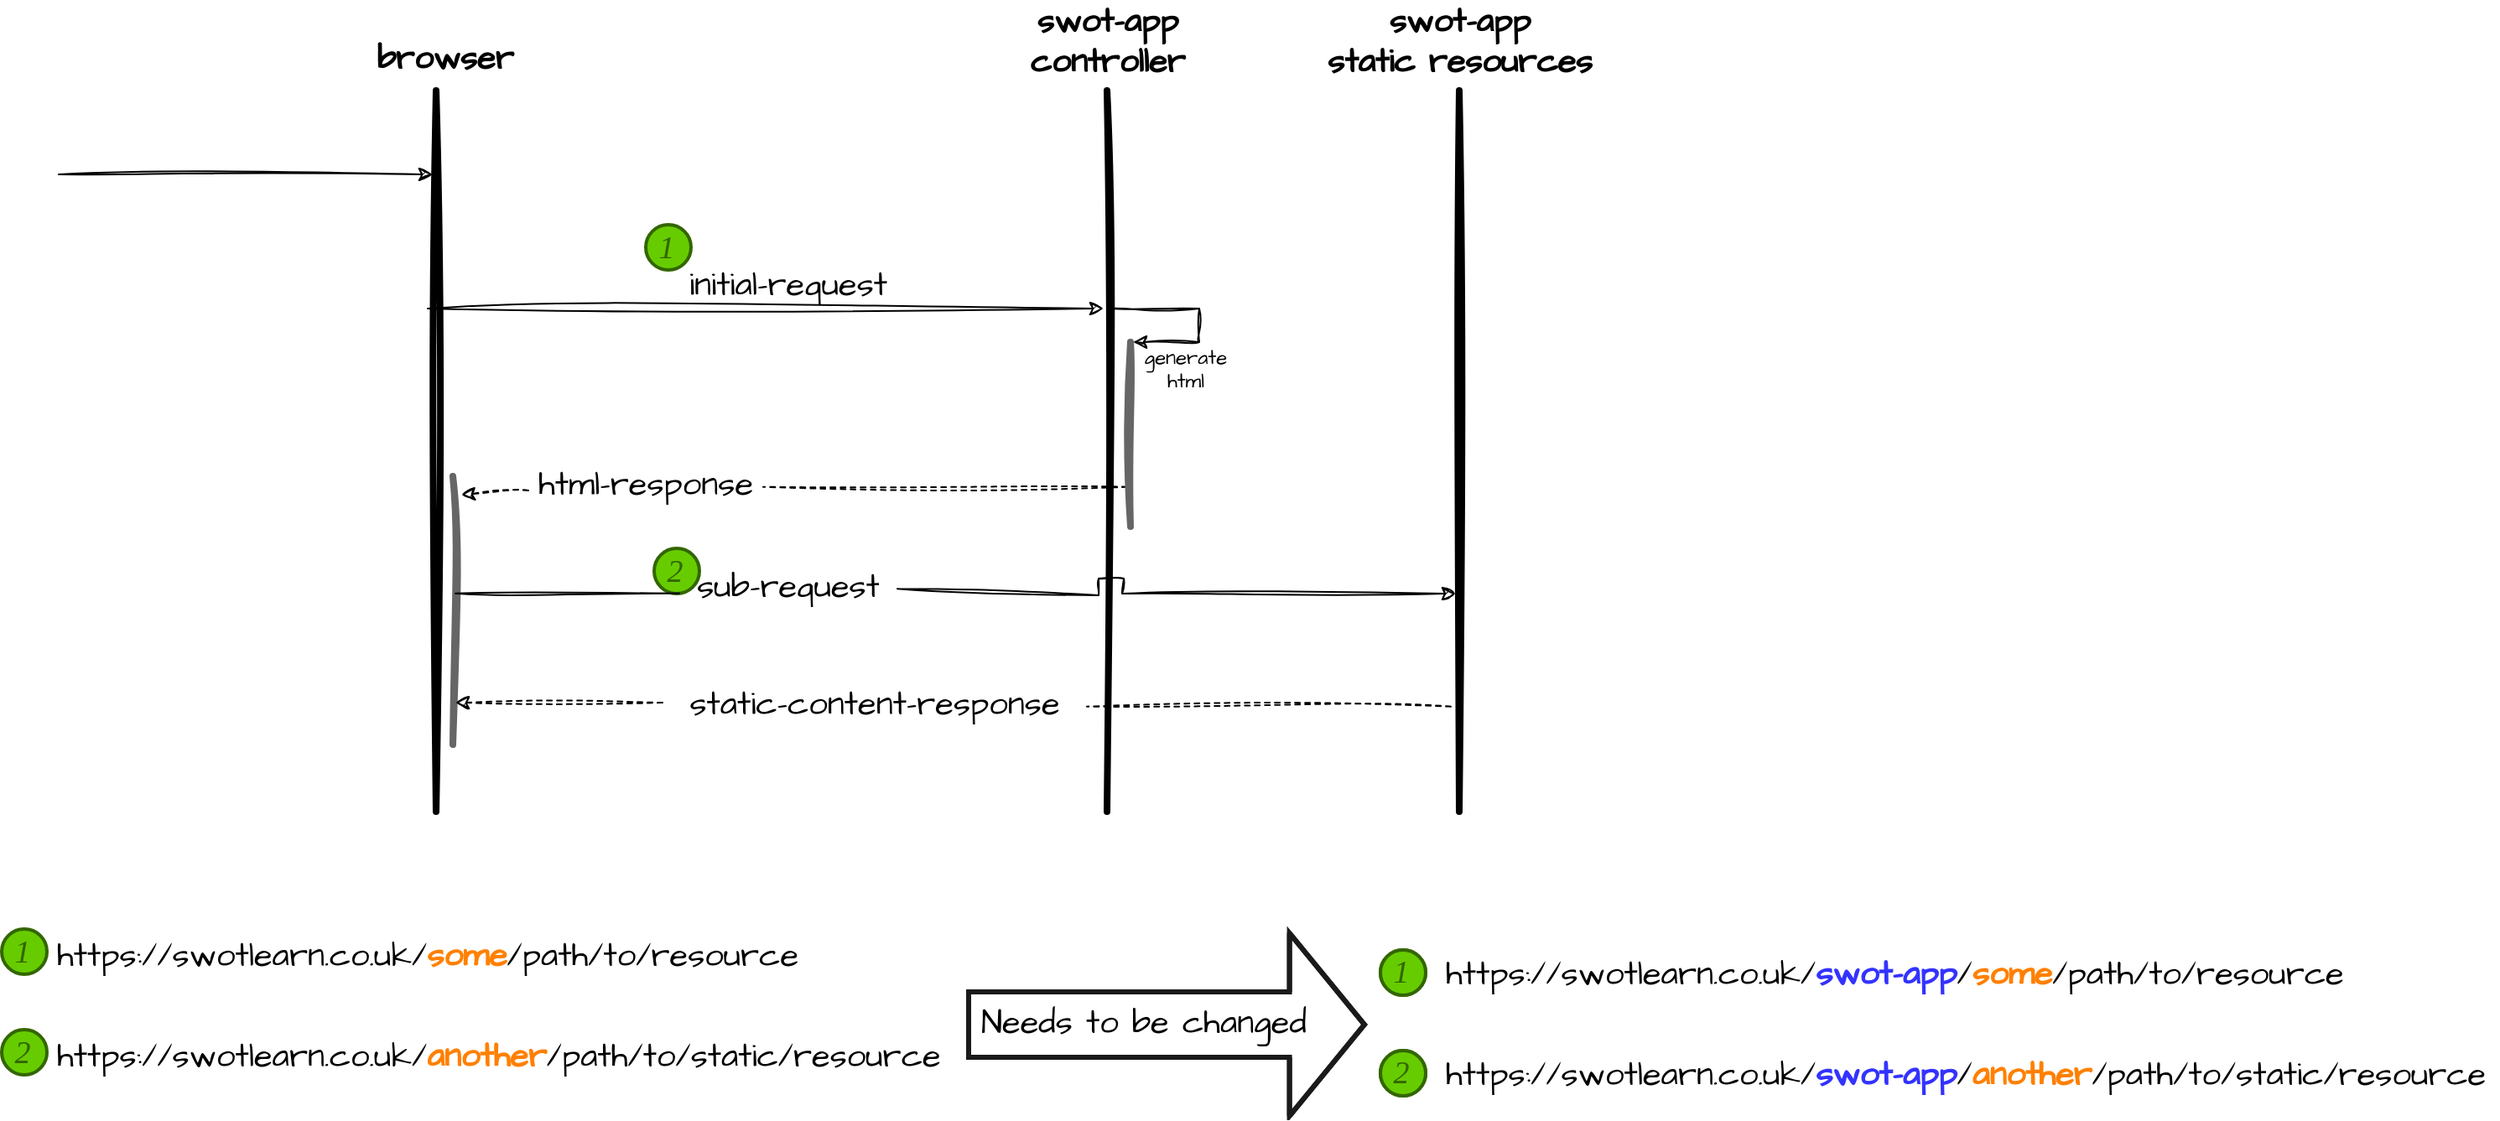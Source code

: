 <mxfile version="20.8.16" type="device" pages="3"><diagram name="current flow" id="J3_vlkUKQ8AG4T12OXmA"><mxGraphModel dx="1420" dy="830" grid="1" gridSize="10" guides="1" tooltips="1" connect="1" arrows="1" fold="1" page="1" pageScale="1" pageWidth="1169" pageHeight="827" math="0" shadow="0"><root><mxCell id="0"/><mxCell id="1" parent="0"/><mxCell id="r7h0j9NwJ6s_S5BBq3Us-8" value="" style="ellipse;whiteSpace=wrap;html=1;aspect=fixed;hachureGap=4;strokeColor=#336600;fontFamily=Comic Sans MS;fontSize=19;fontColor=#336600;strokeWidth=2;fillColor=#66CC00;" parent="1" vertex="1"><mxGeometry x="415" y="413" width="27" height="27" as="geometry"/></mxCell><mxCell id="lWXTiFU0d2QeCuDZs1Ic-1" value="" style="line;strokeWidth=4;direction=south;html=1;perimeter=backbonePerimeter;points=[];outlineConnect=0;sketch=1;hachureGap=4;jiggle=2;curveFitting=1;fontFamily=Architects Daughter;fontSource=https%3A%2F%2Ffonts.googleapis.com%2Fcss%3Ffamily%3DArchitects%2BDaughter;fontSize=20;" parent="1" vertex="1"><mxGeometry x="280" y="140" width="10" height="430" as="geometry"/></mxCell><mxCell id="lWXTiFU0d2QeCuDZs1Ic-3" value="browser" style="text;strokeColor=none;fillColor=none;html=1;fontSize=20;fontStyle=1;verticalAlign=middle;align=center;fontFamily=Architects Daughter;" parent="1" vertex="1"><mxGeometry x="240" y="100" width="100" height="40" as="geometry"/></mxCell><mxCell id="lWXTiFU0d2QeCuDZs1Ic-4" value="" style="line;strokeWidth=4;direction=south;html=1;perimeter=backbonePerimeter;points=[];outlineConnect=0;sketch=1;hachureGap=4;jiggle=2;curveFitting=1;fontFamily=Architects Daughter;fontSource=https%3A%2F%2Ffonts.googleapis.com%2Fcss%3Ffamily%3DArchitects%2BDaughter;fontSize=20;" parent="1" vertex="1"><mxGeometry x="680" y="140" width="10" height="430" as="geometry"/></mxCell><mxCell id="lWXTiFU0d2QeCuDZs1Ic-5" value="swot-app&lt;br&gt;controller" style="text;strokeColor=none;fillColor=none;html=1;fontSize=20;fontStyle=1;verticalAlign=middle;align=center;fontFamily=Architects Daughter;" parent="1" vertex="1"><mxGeometry x="635" y="90" width="100" height="40" as="geometry"/></mxCell><mxCell id="lWXTiFU0d2QeCuDZs1Ic-8" value="" style="endArrow=classic;html=1;rounded=0;sketch=1;hachureGap=4;jiggle=2;curveFitting=1;fontFamily=Architects Daughter;fontSource=https%3A%2F%2Ffonts.googleapis.com%2Fcss%3Ffamily%3DArchitects%2BDaughter;fontSize=16;" parent="1" target="lWXTiFU0d2QeCuDZs1Ic-1" edge="1"><mxGeometry width="50" height="50" relative="1" as="geometry"><mxPoint x="60" y="190" as="sourcePoint"/><mxPoint x="610" y="290" as="targetPoint"/></mxGeometry></mxCell><mxCell id="lWXTiFU0d2QeCuDZs1Ic-9" value="" style="endArrow=classic;html=1;rounded=0;sketch=1;hachureGap=4;jiggle=2;curveFitting=1;fontFamily=Architects Daughter;fontSource=https%3A%2F%2Ffonts.googleapis.com%2Fcss%3Ffamily%3DArchitects%2BDaughter;fontSize=16;" parent="1" target="lWXTiFU0d2QeCuDZs1Ic-4" edge="1"><mxGeometry width="50" height="50" relative="1" as="geometry"><mxPoint x="280" y="270" as="sourcePoint"/><mxPoint x="563" y="270" as="targetPoint"/></mxGeometry></mxCell><mxCell id="lWXTiFU0d2QeCuDZs1Ic-10" value="" style="line;strokeWidth=4;direction=south;html=1;perimeter=backbonePerimeter;points=[];outlineConnect=0;sketch=1;hachureGap=4;jiggle=2;curveFitting=1;fontFamily=Architects Daughter;fontSource=https%3A%2F%2Ffonts.googleapis.com%2Fcss%3Ffamily%3DArchitects%2BDaughter;fontSize=20;" parent="1" vertex="1"><mxGeometry x="890" y="140" width="10" height="430" as="geometry"/></mxCell><mxCell id="lWXTiFU0d2QeCuDZs1Ic-11" value="swot-app&lt;br&gt;static resources" style="text;strokeColor=none;fillColor=none;html=1;fontSize=20;fontStyle=1;verticalAlign=middle;align=center;fontFamily=Architects Daughter;" parent="1" vertex="1"><mxGeometry x="845" y="90" width="100" height="40" as="geometry"/></mxCell><mxCell id="lWXTiFU0d2QeCuDZs1Ic-12" value="" style="endArrow=classic;html=1;sketch=1;hachureGap=4;jiggle=2;curveFitting=1;fontFamily=Architects Daughter;fontSource=https%3A%2F%2Ffonts.googleapis.com%2Fcss%3Ffamily%3DArchitects%2BDaughter;fontSize=16;jumpStyle=arc;rounded=0;startArrow=none;" parent="1" source="lWXTiFU0d2QeCuDZs1Ic-22" edge="1"><mxGeometry width="50" height="50" relative="1" as="geometry"><mxPoint x="280" y="441" as="sourcePoint"/><mxPoint x="893" y="440" as="targetPoint"/><Array as="points"><mxPoint x="680" y="441"/><mxPoint x="680" y="431"/><mxPoint x="695" y="431"/><mxPoint x="694" y="440"/></Array></mxGeometry></mxCell><mxCell id="lWXTiFU0d2QeCuDZs1Ic-14" value="" style="endArrow=classic;html=1;rounded=0;sketch=1;hachureGap=4;jiggle=2;curveFitting=1;fontFamily=Architects Daughter;fontSource=https%3A%2F%2Ffonts.googleapis.com%2Fcss%3Ffamily%3DArchitects%2BDaughter;fontSize=16;dashed=1;startArrow=none;" parent="1" source="lWXTiFU0d2QeCuDZs1Ic-17" edge="1"><mxGeometry width="50" height="50" relative="1" as="geometry"><mxPoint x="689" y="381" as="sourcePoint"/><mxPoint x="300" y="381" as="targetPoint"/></mxGeometry></mxCell><mxCell id="lWXTiFU0d2QeCuDZs1Ic-15" value="" style="line;strokeWidth=4;direction=south;html=1;perimeter=backbonePerimeter;points=[];outlineConnect=0;sketch=1;hachureGap=4;jiggle=2;curveFitting=1;fontFamily=Architects Daughter;fontSource=https%3A%2F%2Ffonts.googleapis.com%2Fcss%3Ffamily%3DArchitects%2BDaughter;fontSize=20;strokeColor=#666666;" parent="1" vertex="1"><mxGeometry x="290" y="370" width="10" height="160" as="geometry"/></mxCell><mxCell id="lWXTiFU0d2QeCuDZs1Ic-16" value="initial-request" style="text;strokeColor=none;fillColor=none;html=1;whiteSpace=wrap;verticalAlign=middle;overflow=hidden;fontSize=20;fontFamily=Architects Daughter;align=center;" parent="1" vertex="1"><mxGeometry x="430" y="240" width="130" height="30" as="geometry"/></mxCell><mxCell id="lWXTiFU0d2QeCuDZs1Ic-18" value="" style="endArrow=none;html=1;rounded=0;sketch=1;hachureGap=4;jiggle=2;curveFitting=1;fontFamily=Architects Daughter;fontSource=https%3A%2F%2Ffonts.googleapis.com%2Fcss%3Ffamily%3DArchitects%2BDaughter;fontSize=16;dashed=1;" parent="1" source="lWXTiFU0d2QeCuDZs1Ic-19" edge="1"><mxGeometry width="50" height="50" relative="1" as="geometry"><mxPoint x="689" y="382" as="sourcePoint"/><mxPoint x="480" y="376.351" as="targetPoint"/></mxGeometry></mxCell><mxCell id="lWXTiFU0d2QeCuDZs1Ic-17" value="html-response" style="text;strokeColor=none;fillColor=none;html=1;whiteSpace=wrap;verticalAlign=middle;overflow=hidden;fontSize=20;fontFamily=Architects Daughter;align=center;" parent="1" vertex="1"><mxGeometry x="340" y="359" width="140" height="30" as="geometry"/></mxCell><mxCell id="lWXTiFU0d2QeCuDZs1Ic-19" value="" style="line;strokeWidth=4;direction=south;html=1;perimeter=backbonePerimeter;points=[];outlineConnect=0;sketch=1;hachureGap=4;jiggle=2;curveFitting=1;fontFamily=Architects Daughter;fontSource=https%3A%2F%2Ffonts.googleapis.com%2Fcss%3Ffamily%3DArchitects%2BDaughter;fontSize=20;strokeColor=#666666;" parent="1" vertex="1"><mxGeometry x="694" y="290" width="10" height="110" as="geometry"/></mxCell><mxCell id="lWXTiFU0d2QeCuDZs1Ic-20" value="" style="endArrow=classic;html=1;rounded=0;sketch=1;hachureGap=4;jiggle=2;curveFitting=1;fontFamily=Architects Daughter;fontSource=https%3A%2F%2Ffonts.googleapis.com%2Fcss%3Ffamily%3DArchitects%2BDaughter;fontSize=16;" parent="1" source="lWXTiFU0d2QeCuDZs1Ic-4" target="lWXTiFU0d2QeCuDZs1Ic-19" edge="1"><mxGeometry width="50" height="50" relative="1" as="geometry"><mxPoint x="700" y="250" as="sourcePoint"/><mxPoint x="693" y="280" as="targetPoint"/><Array as="points"><mxPoint x="740" y="270"/><mxPoint x="740" y="290"/></Array></mxGeometry></mxCell><mxCell id="lWXTiFU0d2QeCuDZs1Ic-21" value="generate html" style="text;strokeColor=none;fillColor=none;html=1;whiteSpace=wrap;verticalAlign=middle;overflow=hidden;fontSize=12;fontFamily=Architects Daughter;align=center;" parent="1" vertex="1"><mxGeometry x="704" y="290" width="56" height="30" as="geometry"/></mxCell><mxCell id="lWXTiFU0d2QeCuDZs1Ic-23" value="" style="endArrow=none;html=1;sketch=1;hachureGap=4;jiggle=2;curveFitting=1;fontFamily=Architects Daughter;fontSource=https%3A%2F%2Ffonts.googleapis.com%2Fcss%3Ffamily%3DArchitects%2BDaughter;fontSize=16;jumpStyle=arc;rounded=0;" parent="1" source="lWXTiFU0d2QeCuDZs1Ic-15" target="lWXTiFU0d2QeCuDZs1Ic-22" edge="1"><mxGeometry width="50" height="50" relative="1" as="geometry"><mxPoint x="296.31" y="441.0" as="sourcePoint"/><mxPoint x="893" y="440.0" as="targetPoint"/><Array as="points"/></mxGeometry></mxCell><mxCell id="lWXTiFU0d2QeCuDZs1Ic-22" value="sub-request" style="text;strokeColor=none;fillColor=none;html=1;whiteSpace=wrap;verticalAlign=middle;overflow=hidden;fontSize=20;fontFamily=Architects Daughter;align=center;" parent="1" vertex="1"><mxGeometry x="430" y="420" width="130" height="30" as="geometry"/></mxCell><mxCell id="lWXTiFU0d2QeCuDZs1Ic-24" value="" style="endArrow=classic;html=1;rounded=0;sketch=1;hachureGap=4;jiggle=2;curveFitting=1;fontFamily=Architects Daughter;fontSource=https%3A%2F%2Ffonts.googleapis.com%2Fcss%3Ffamily%3DArchitects%2BDaughter;fontSize=16;dashed=1;startArrow=none;" parent="1" source="lWXTiFU0d2QeCuDZs1Ic-26" target="lWXTiFU0d2QeCuDZs1Ic-15" edge="1"><mxGeometry width="50" height="50" relative="1" as="geometry"><mxPoint x="882" y="512" as="sourcePoint"/><mxPoint x="493" y="512.0" as="targetPoint"/></mxGeometry></mxCell><mxCell id="lWXTiFU0d2QeCuDZs1Ic-25" value="" style="endArrow=none;html=1;rounded=0;sketch=1;hachureGap=4;jiggle=2;curveFitting=1;fontFamily=Architects Daughter;fontSource=https%3A%2F%2Ffonts.googleapis.com%2Fcss%3Ffamily%3DArchitects%2BDaughter;fontSize=16;dashed=1;" parent="1" edge="1"><mxGeometry width="50" height="50" relative="1" as="geometry"><mxPoint x="890" y="507.351" as="sourcePoint"/><mxPoint x="673" y="507.351" as="targetPoint"/></mxGeometry></mxCell><mxCell id="lWXTiFU0d2QeCuDZs1Ic-26" value="static-content-response" style="text;strokeColor=none;fillColor=none;html=1;whiteSpace=wrap;verticalAlign=middle;overflow=hidden;fontSize=20;fontFamily=Architects Daughter;align=center;" parent="1" vertex="1"><mxGeometry x="420" y="490" width="253" height="30" as="geometry"/></mxCell><mxCell id="r7h0j9NwJ6s_S5BBq3Us-2" value="" style="group" parent="1" vertex="1" connectable="0"><mxGeometry x="26" y="640" width="27" height="27" as="geometry"/></mxCell><mxCell id="r7h0j9NwJ6s_S5BBq3Us-3" value="" style="ellipse;whiteSpace=wrap;html=1;aspect=fixed;hachureGap=4;strokeColor=#336600;fontFamily=Comic Sans MS;fontSize=19;fontColor=#336600;strokeWidth=2;fillColor=#66CC00;" parent="r7h0j9NwJ6s_S5BBq3Us-2" vertex="1"><mxGeometry width="27" height="27" as="geometry"/></mxCell><mxCell id="r7h0j9NwJ6s_S5BBq3Us-4" value="1" style="text;strokeColor=none;fillColor=none;html=1;fontSize=19;fontStyle=2;verticalAlign=middle;align=center;fontFamily=Comic Sans MS;fontColor=#336600;" parent="r7h0j9NwJ6s_S5BBq3Us-2" vertex="1"><mxGeometry x="5" y="6.25" width="13" height="14.5" as="geometry"/></mxCell><mxCell id="r7h0j9NwJ6s_S5BBq3Us-5" value="https://swotlearn.co.uk/&lt;b&gt;&lt;font color=&quot;#ff8000&quot;&gt;some&lt;/font&gt;&lt;/b&gt;/path/to/resource" style="text;strokeColor=none;fillColor=none;html=1;whiteSpace=wrap;verticalAlign=middle;overflow=hidden;fontSize=20;fontFamily=Architects Daughter;align=left;" parent="1" vertex="1"><mxGeometry x="57" y="640" width="533" height="30" as="geometry"/></mxCell><mxCell id="r7h0j9NwJ6s_S5BBq3Us-9" value="2" style="text;strokeColor=none;fillColor=none;html=1;fontSize=19;fontStyle=2;verticalAlign=middle;align=center;fontFamily=Comic Sans MS;fontColor=#336600;" parent="1" vertex="1"><mxGeometry x="420" y="419.25" width="13" height="14.5" as="geometry"/></mxCell><mxCell id="jSoPgOTxADrEcKn8sIhm-5" value="" style="ellipse;whiteSpace=wrap;html=1;aspect=fixed;hachureGap=4;strokeColor=#336600;fontFamily=Comic Sans MS;fontSize=19;fontColor=#336600;strokeWidth=2;fillColor=#66CC00;container=0;" parent="1" vertex="1"><mxGeometry x="410" y="220" width="27" height="27" as="geometry"/></mxCell><mxCell id="jSoPgOTxADrEcKn8sIhm-2" value="1" style="text;strokeColor=none;fillColor=none;html=1;fontSize=19;fontStyle=2;verticalAlign=middle;align=center;fontFamily=Comic Sans MS;fontColor=#336600;container=0;" parent="1" vertex="1"><mxGeometry x="415" y="226.25" width="13" height="14.5" as="geometry"/></mxCell><mxCell id="r7h0j9NwJ6s_S5BBq3Us-13" value="" style="group" parent="1" vertex="1" connectable="0"><mxGeometry x="26" y="700" width="27" height="27" as="geometry"/></mxCell><mxCell id="r7h0j9NwJ6s_S5BBq3Us-14" value="" style="ellipse;whiteSpace=wrap;html=1;aspect=fixed;hachureGap=4;strokeColor=#336600;fontFamily=Comic Sans MS;fontSize=19;fontColor=#336600;strokeWidth=2;fillColor=#66CC00;" parent="r7h0j9NwJ6s_S5BBq3Us-13" vertex="1"><mxGeometry width="27" height="27" as="geometry"/></mxCell><mxCell id="r7h0j9NwJ6s_S5BBq3Us-15" value="2" style="text;strokeColor=none;fillColor=none;html=1;fontSize=19;fontStyle=2;verticalAlign=middle;align=center;fontFamily=Comic Sans MS;fontColor=#336600;" parent="r7h0j9NwJ6s_S5BBq3Us-13" vertex="1"><mxGeometry x="5" y="6.25" width="13" height="14.5" as="geometry"/></mxCell><mxCell id="r7h0j9NwJ6s_S5BBq3Us-16" value="https://swotlearn.co.uk/&lt;font color=&quot;#ff8000&quot;&gt;&lt;b&gt;another&lt;/b&gt;&lt;/font&gt;/path/to/static/resource" style="text;strokeColor=none;fillColor=none;html=1;whiteSpace=wrap;verticalAlign=middle;overflow=hidden;fontSize=20;fontFamily=Architects Daughter;align=left;" parent="1" vertex="1"><mxGeometry x="57" y="700" width="533" height="30" as="geometry"/></mxCell><mxCell id="TmwkbHt8Ihwf3mVdt1PS-1" value="" style="group" parent="1" vertex="1" connectable="0"><mxGeometry x="848" y="652.5" width="27" height="27" as="geometry"/></mxCell><mxCell id="TmwkbHt8Ihwf3mVdt1PS-2" value="" style="ellipse;whiteSpace=wrap;html=1;aspect=fixed;hachureGap=4;strokeColor=#336600;fontFamily=Comic Sans MS;fontSize=19;fontColor=#336600;strokeWidth=2;fillColor=#66CC00;" parent="TmwkbHt8Ihwf3mVdt1PS-1" vertex="1"><mxGeometry width="27" height="27" as="geometry"/></mxCell><mxCell id="TmwkbHt8Ihwf3mVdt1PS-3" value="1" style="text;strokeColor=none;fillColor=none;html=1;fontSize=19;fontStyle=2;verticalAlign=middle;align=center;fontFamily=Comic Sans MS;fontColor=#336600;" parent="TmwkbHt8Ihwf3mVdt1PS-1" vertex="1"><mxGeometry x="5" y="6.25" width="13" height="14.5" as="geometry"/></mxCell><mxCell id="TmwkbHt8Ihwf3mVdt1PS-4" value="" style="group" parent="1" vertex="1" connectable="0"><mxGeometry x="848" y="712.5" width="27" height="27" as="geometry"/></mxCell><mxCell id="TmwkbHt8Ihwf3mVdt1PS-5" value="" style="ellipse;whiteSpace=wrap;html=1;aspect=fixed;hachureGap=4;strokeColor=#336600;fontFamily=Comic Sans MS;fontSize=19;fontColor=#336600;strokeWidth=2;fillColor=#66CC00;" parent="TmwkbHt8Ihwf3mVdt1PS-4" vertex="1"><mxGeometry width="27" height="27" as="geometry"/></mxCell><mxCell id="TmwkbHt8Ihwf3mVdt1PS-6" value="2" style="text;strokeColor=none;fillColor=none;html=1;fontSize=19;fontStyle=2;verticalAlign=middle;align=center;fontFamily=Comic Sans MS;fontColor=#336600;" parent="TmwkbHt8Ihwf3mVdt1PS-4" vertex="1"><mxGeometry x="5" y="6.25" width="13" height="14.5" as="geometry"/></mxCell><mxCell id="TmwkbHt8Ihwf3mVdt1PS-7" value="" style="group" parent="1" vertex="1" connectable="0"><mxGeometry x="848" y="652.5" width="27" height="27" as="geometry"/></mxCell><mxCell id="TmwkbHt8Ihwf3mVdt1PS-8" value="" style="ellipse;whiteSpace=wrap;html=1;aspect=fixed;hachureGap=4;strokeColor=#336600;fontFamily=Comic Sans MS;fontSize=19;fontColor=#336600;strokeWidth=2;fillColor=#66CC00;" parent="TmwkbHt8Ihwf3mVdt1PS-7" vertex="1"><mxGeometry width="27" height="27" as="geometry"/></mxCell><mxCell id="TmwkbHt8Ihwf3mVdt1PS-9" value="1" style="text;strokeColor=none;fillColor=none;html=1;fontSize=19;fontStyle=2;verticalAlign=middle;align=center;fontFamily=Comic Sans MS;fontColor=#336600;" parent="TmwkbHt8Ihwf3mVdt1PS-7" vertex="1"><mxGeometry x="5" y="6.25" width="13" height="14.5" as="geometry"/></mxCell><mxCell id="TmwkbHt8Ihwf3mVdt1PS-10" value="https://swotlearn.co.uk/&lt;b&gt;&lt;font color=&quot;#3333ff&quot;&gt;swot-app&lt;/font&gt;&lt;/b&gt;/&lt;b&gt;&lt;font color=&quot;#ff8000&quot;&gt;some&lt;/font&gt;&lt;/b&gt;/path/to/resource" style="text;strokeColor=none;fillColor=none;html=1;whiteSpace=wrap;verticalAlign=middle;overflow=hidden;fontSize=20;fontFamily=Architects Daughter;align=left;" parent="1" vertex="1"><mxGeometry x="884.5" y="651" width="549.5" height="30" as="geometry"/></mxCell><mxCell id="TmwkbHt8Ihwf3mVdt1PS-11" value="" style="group" parent="1" vertex="1" connectable="0"><mxGeometry x="848" y="712.5" width="27" height="27" as="geometry"/></mxCell><mxCell id="TmwkbHt8Ihwf3mVdt1PS-12" value="" style="ellipse;whiteSpace=wrap;html=1;aspect=fixed;hachureGap=4;strokeColor=#336600;fontFamily=Comic Sans MS;fontSize=19;fontColor=#336600;strokeWidth=2;fillColor=#66CC00;" parent="TmwkbHt8Ihwf3mVdt1PS-11" vertex="1"><mxGeometry width="27" height="27" as="geometry"/></mxCell><mxCell id="TmwkbHt8Ihwf3mVdt1PS-13" value="2" style="text;strokeColor=none;fillColor=none;html=1;fontSize=19;fontStyle=2;verticalAlign=middle;align=center;fontFamily=Comic Sans MS;fontColor=#336600;" parent="TmwkbHt8Ihwf3mVdt1PS-11" vertex="1"><mxGeometry x="5" y="6.25" width="13" height="14.5" as="geometry"/></mxCell><mxCell id="TmwkbHt8Ihwf3mVdt1PS-14" value="https://swotlearn.co.uk/&lt;b style=&quot;border-color: var(--border-color);&quot;&gt;&lt;font style=&quot;border-color: var(--border-color);&quot; color=&quot;#3333ff&quot;&gt;swot-app&lt;/font&gt;&lt;/b&gt;/&lt;font color=&quot;#ff8000&quot;&gt;&lt;b&gt;another&lt;/b&gt;&lt;/font&gt;/path/to/static/resource" style="text;strokeColor=none;fillColor=none;html=1;whiteSpace=wrap;verticalAlign=middle;overflow=hidden;fontSize=20;fontFamily=Architects Daughter;align=left;" parent="1" vertex="1"><mxGeometry x="884.5" y="711" width="630" height="30" as="geometry"/></mxCell><mxCell id="yH42UU4ssHxZEF6D7cDu-1" value="" style="shape=flexArrow;endArrow=classic;html=1;rounded=0;sketch=0;hachureGap=4;jiggle=2;curveFitting=1;strokeColor=#1A1A1A;fontFamily=Comic Sans MS;fontSize=19;fontColor=#3333FF;jumpStyle=arc;width=37;endSize=13.9;strokeWidth=3;endWidth=67.143;" parent="1" edge="1"><mxGeometry width="50" height="50" relative="1" as="geometry"><mxPoint x="601" y="697" as="sourcePoint"/><mxPoint x="840" y="697" as="targetPoint"/><Array as="points"><mxPoint x="671" y="697"/><mxPoint x="741" y="697"/></Array></mxGeometry></mxCell><mxCell id="o63E_icvpJLt5pOQH0nM-1" value="&lt;span style=&quot;color: rgb(0, 0, 0); font-family: &amp;quot;Architects Daughter&amp;quot;; font-size: 20px; font-style: normal; font-variant-ligatures: normal; font-variant-caps: normal; font-weight: 400; letter-spacing: normal; orphans: 2; text-align: center; text-indent: 0px; text-transform: none; widows: 2; word-spacing: 0px; -webkit-text-stroke-width: 0px; text-decoration-thickness: initial; text-decoration-style: initial; text-decoration-color: initial; float: none; display: inline !important;&quot;&gt;Needs to be changed&lt;/span&gt;" style="text;whiteSpace=wrap;html=1;fontSize=19;fontFamily=Comic Sans MS;fontColor=#3333FF;verticalAlign=middle;fillColor=none;labelBackgroundColor=none;" parent="1" vertex="1"><mxGeometry x="608" y="670" width="210" height="50" as="geometry"/></mxCell></root></mxGraphModel></diagram><diagram id="JJ0vbNURoJRnQfiWJ6uk" name="flow with filter"><mxGraphModel dx="1420" dy="830" grid="1" gridSize="10" guides="1" tooltips="1" connect="1" arrows="1" fold="1" page="1" pageScale="1" pageWidth="1169" pageHeight="827" math="0" shadow="0"><root><mxCell id="0"/><mxCell id="1" parent="0"/><mxCell id="YmPQoUrg3DHIOqHrYm4p-1" value="" style="line;strokeWidth=4;direction=south;html=1;perimeter=backbonePerimeter;points=[];outlineConnect=0;sketch=1;hachureGap=4;jiggle=2;curveFitting=1;fontFamily=Architects Daughter;fontSource=https%3A%2F%2Ffonts.googleapis.com%2Fcss%3Ffamily%3DArchitects%2BDaughter;fontSize=20;" parent="1" vertex="1"><mxGeometry x="280" y="140" width="10" height="430" as="geometry"/></mxCell><mxCell id="YmPQoUrg3DHIOqHrYm4p-2" value="browser" style="text;strokeColor=none;fillColor=none;html=1;fontSize=20;fontStyle=1;verticalAlign=middle;align=center;fontFamily=Architects Daughter;" parent="1" vertex="1"><mxGeometry x="240" y="100" width="100" height="40" as="geometry"/></mxCell><mxCell id="YmPQoUrg3DHIOqHrYm4p-3" value="" style="line;strokeWidth=4;direction=south;html=1;perimeter=backbonePerimeter;points=[];outlineConnect=0;sketch=1;hachureGap=4;jiggle=2;curveFitting=1;fontFamily=Architects Daughter;fontSource=https%3A%2F%2Ffonts.googleapis.com%2Fcss%3Ffamily%3DArchitects%2BDaughter;fontSize=20;" parent="1" vertex="1"><mxGeometry x="967" y="140" width="10" height="430" as="geometry"/></mxCell><mxCell id="YmPQoUrg3DHIOqHrYm4p-4" value="swot-app&lt;br&gt;controller" style="text;strokeColor=none;fillColor=none;html=1;fontSize=20;fontStyle=1;verticalAlign=middle;align=center;fontFamily=Architects Daughter;" parent="1" vertex="1"><mxGeometry x="922" y="90" width="100" height="40" as="geometry"/></mxCell><mxCell id="YmPQoUrg3DHIOqHrYm4p-5" value="" style="endArrow=classic;html=1;rounded=0;sketch=1;hachureGap=4;jiggle=2;curveFitting=1;fontFamily=Architects Daughter;fontSource=https%3A%2F%2Ffonts.googleapis.com%2Fcss%3Ffamily%3DArchitects%2BDaughter;fontSize=16;" parent="1" edge="1"><mxGeometry width="50" height="50" relative="1" as="geometry"><mxPoint x="60" y="189" as="sourcePoint"/><mxPoint x="283" y="189" as="targetPoint"/></mxGeometry></mxCell><mxCell id="YmPQoUrg3DHIOqHrYm4p-6" value="Rewritten-request" style="endArrow=classic;html=1;rounded=0;sketch=1;hachureGap=4;jiggle=2;curveFitting=1;fontFamily=Architects Daughter;fontSource=https%3A%2F%2Ffonts.googleapis.com%2Fcss%3Ffamily%3DArchitects%2BDaughter;fontSize=16;fontColor=#66B2FF;strokeColor=#66B2FF;" parent="1" source="YmPQoUrg3DHIOqHrYm4p-28" edge="1"><mxGeometry width="50" height="50" relative="1" as="geometry"><mxPoint x="280" y="207" as="sourcePoint"/><mxPoint x="970" y="270" as="targetPoint"/></mxGeometry></mxCell><mxCell id="YmPQoUrg3DHIOqHrYm4p-7" value="" style="line;strokeWidth=4;direction=south;html=1;perimeter=backbonePerimeter;points=[];outlineConnect=0;sketch=1;hachureGap=4;jiggle=2;curveFitting=1;fontFamily=Architects Daughter;fontSource=https%3A%2F%2Ffonts.googleapis.com%2Fcss%3Ffamily%3DArchitects%2BDaughter;fontSize=20;" parent="1" vertex="1"><mxGeometry x="1177" y="140" width="10" height="430" as="geometry"/></mxCell><mxCell id="YmPQoUrg3DHIOqHrYm4p-8" value="swot-app&lt;br&gt;static resources" style="text;strokeColor=none;fillColor=none;html=1;fontSize=20;fontStyle=1;verticalAlign=middle;align=center;fontFamily=Architects Daughter;" parent="1" vertex="1"><mxGeometry x="1132" y="90" width="100" height="40" as="geometry"/></mxCell><mxCell id="YmPQoUrg3DHIOqHrYm4p-9" value="" style="endArrow=classic;html=1;sketch=1;hachureGap=4;jiggle=2;curveFitting=1;fontFamily=Architects Daughter;fontSource=https%3A%2F%2Ffonts.googleapis.com%2Fcss%3Ffamily%3DArchitects%2BDaughter;fontSize=16;jumpStyle=arc;rounded=0;startArrow=none;" parent="1" source="YmPQoUrg3DHIOqHrYm4p-19" target="YmPQoUrg3DHIOqHrYm4p-23" edge="1"><mxGeometry width="50" height="50" relative="1" as="geometry"><mxPoint x="280" y="441" as="sourcePoint"/><mxPoint x="893" y="440" as="targetPoint"/></mxGeometry></mxCell><mxCell id="YmPQoUrg3DHIOqHrYm4p-10" value="" style="endArrow=classic;html=1;rounded=0;sketch=1;hachureGap=4;jiggle=2;curveFitting=1;fontFamily=Architects Daughter;fontSource=https%3A%2F%2Ffonts.googleapis.com%2Fcss%3Ffamily%3DArchitects%2BDaughter;fontSize=16;dashed=1;startArrow=none;" parent="1" source="YmPQoUrg3DHIOqHrYm4p-14" edge="1"><mxGeometry width="50" height="50" relative="1" as="geometry"><mxPoint x="689" y="381" as="sourcePoint"/><mxPoint x="300" y="381.0" as="targetPoint"/></mxGeometry></mxCell><mxCell id="YmPQoUrg3DHIOqHrYm4p-11" value="" style="line;strokeWidth=4;direction=south;html=1;perimeter=backbonePerimeter;points=[];outlineConnect=0;sketch=1;hachureGap=4;jiggle=2;curveFitting=1;fontFamily=Architects Daughter;fontSource=https%3A%2F%2Ffonts.googleapis.com%2Fcss%3Ffamily%3DArchitects%2BDaughter;fontSize=20;strokeColor=#666666;" parent="1" vertex="1"><mxGeometry x="290" y="370" width="10" height="190" as="geometry"/></mxCell><mxCell id="YmPQoUrg3DHIOqHrYm4p-13" value="" style="endArrow=none;html=1;rounded=0;sketch=1;hachureGap=4;jiggle=2;curveFitting=1;fontFamily=Architects Daughter;fontSource=https%3A%2F%2Ffonts.googleapis.com%2Fcss%3Ffamily%3DArchitects%2BDaughter;fontSize=16;dashed=1;" parent="1" source="YmPQoUrg3DHIOqHrYm4p-15" edge="1"><mxGeometry width="50" height="50" relative="1" as="geometry"><mxPoint x="689" y="382" as="sourcePoint"/><mxPoint x="480" y="376.351" as="targetPoint"/></mxGeometry></mxCell><mxCell id="YmPQoUrg3DHIOqHrYm4p-14" value="html-response" style="text;strokeColor=none;fillColor=none;html=1;whiteSpace=wrap;verticalAlign=middle;overflow=hidden;fontSize=20;fontFamily=Architects Daughter;align=center;" parent="1" vertex="1"><mxGeometry x="340" y="359" width="140" height="30" as="geometry"/></mxCell><mxCell id="YmPQoUrg3DHIOqHrYm4p-15" value="" style="line;strokeWidth=4;direction=south;html=1;perimeter=backbonePerimeter;points=[];outlineConnect=0;sketch=1;hachureGap=4;jiggle=2;curveFitting=1;fontFamily=Architects Daughter;fontSource=https%3A%2F%2Ffonts.googleapis.com%2Fcss%3Ffamily%3DArchitects%2BDaughter;fontSize=20;strokeColor=#666666;" parent="1" vertex="1"><mxGeometry x="981" y="290" width="10" height="110" as="geometry"/></mxCell><mxCell id="YmPQoUrg3DHIOqHrYm4p-16" value="" style="endArrow=classic;html=1;rounded=0;sketch=1;hachureGap=4;jiggle=2;curveFitting=1;fontFamily=Architects Daughter;fontSource=https%3A%2F%2Ffonts.googleapis.com%2Fcss%3Ffamily%3DArchitects%2BDaughter;fontSize=16;strokeColor=#66B2FF;" parent="1" source="YmPQoUrg3DHIOqHrYm4p-3" target="YmPQoUrg3DHIOqHrYm4p-15" edge="1"><mxGeometry width="50" height="50" relative="1" as="geometry"><mxPoint x="987" y="250" as="sourcePoint"/><mxPoint x="980" y="280" as="targetPoint"/><Array as="points"><mxPoint x="1027" y="270"/><mxPoint x="1027" y="290"/></Array></mxGeometry></mxCell><mxCell id="YmPQoUrg3DHIOqHrYm4p-17" value="generate html" style="text;strokeColor=none;fillColor=none;html=1;whiteSpace=wrap;verticalAlign=middle;overflow=hidden;fontSize=12;fontFamily=Architects Daughter;align=center;" parent="1" vertex="1"><mxGeometry x="991" y="290" width="56" height="30" as="geometry"/></mxCell><mxCell id="YmPQoUrg3DHIOqHrYm4p-18" value="" style="endArrow=none;html=1;sketch=1;hachureGap=4;jiggle=2;curveFitting=1;fontFamily=Architects Daughter;fontSource=https%3A%2F%2Ffonts.googleapis.com%2Fcss%3Ffamily%3DArchitects%2BDaughter;fontSize=16;jumpStyle=arc;rounded=0;" parent="1" target="YmPQoUrg3DHIOqHrYm4p-19" edge="1"><mxGeometry width="50" height="50" relative="1" as="geometry"><mxPoint x="300" y="435" as="sourcePoint"/><mxPoint x="893" y="440.0" as="targetPoint"/><Array as="points"/></mxGeometry></mxCell><mxCell id="YmPQoUrg3DHIOqHrYm4p-19" value="sub-request" style="text;strokeColor=none;fillColor=none;html=1;whiteSpace=wrap;verticalAlign=middle;overflow=hidden;fontSize=20;fontFamily=Architects Daughter;align=center;" parent="1" vertex="1"><mxGeometry x="430" y="420" width="120" height="30" as="geometry"/></mxCell><mxCell id="YmPQoUrg3DHIOqHrYm4p-20" value="" style="endArrow=classic;html=1;rounded=0;sketch=1;hachureGap=4;jiggle=2;curveFitting=1;fontFamily=Architects Daughter;fontSource=https%3A%2F%2Ffonts.googleapis.com%2Fcss%3Ffamily%3DArchitects%2BDaughter;fontSize=16;dashed=1;startArrow=none;" parent="1" source="YmPQoUrg3DHIOqHrYm4p-22" edge="1"><mxGeometry width="50" height="50" relative="1" as="geometry"><mxPoint x="886" y="552" as="sourcePoint"/><mxPoint x="300" y="545" as="targetPoint"/></mxGeometry></mxCell><mxCell id="YmPQoUrg3DHIOqHrYm4p-21" value="" style="endArrow=none;html=1;rounded=0;sketch=1;hachureGap=4;jiggle=2;curveFitting=1;fontFamily=Architects Daughter;fontSource=https%3A%2F%2Ffonts.googleapis.com%2Fcss%3Ffamily%3DArchitects%2BDaughter;fontSize=16;dashed=1;" parent="1" target="YmPQoUrg3DHIOqHrYm4p-22" edge="1"><mxGeometry width="50" height="50" relative="1" as="geometry"><mxPoint x="1181" y="547.351" as="sourcePoint"/><mxPoint x="964" y="547.351" as="targetPoint"/></mxGeometry></mxCell><mxCell id="YmPQoUrg3DHIOqHrYm4p-22" value="static-content-response" style="text;strokeColor=none;fillColor=none;html=1;whiteSpace=wrap;verticalAlign=middle;overflow=hidden;fontSize=20;fontFamily=Architects Daughter;align=center;" parent="1" vertex="1"><mxGeometry x="424" y="530" width="230" height="30" as="geometry"/></mxCell><mxCell id="YmPQoUrg3DHIOqHrYm4p-23" value="" style="line;strokeWidth=4;direction=south;html=1;perimeter=backbonePerimeter;points=[];outlineConnect=0;sketch=1;hachureGap=4;jiggle=2;curveFitting=1;fontFamily=Architects Daughter;fontSource=https%3A%2F%2Ffonts.googleapis.com%2Fcss%3Ffamily%3DArchitects%2BDaughter;fontSize=20;strokeColor=#66B2FF;" parent="1" vertex="1"><mxGeometry x="748" y="140" width="10" height="430" as="geometry"/></mxCell><mxCell id="YmPQoUrg3DHIOqHrYm4p-24" value="swot-app&lt;br&gt;rewrite-filter" style="text;strokeColor=none;fillColor=none;html=1;fontSize=20;fontStyle=1;verticalAlign=middle;align=center;fontFamily=Architects Daughter;fontColor=#66B2FF;" parent="1" vertex="1"><mxGeometry x="703" y="90" width="100" height="40" as="geometry"/></mxCell><mxCell id="YmPQoUrg3DHIOqHrYm4p-28" value="" style="line;strokeWidth=4;direction=south;html=1;perimeter=backbonePerimeter;points=[];outlineConnect=0;sketch=1;hachureGap=4;jiggle=2;curveFitting=1;fontFamily=Architects Daughter;fontSource=https%3A%2F%2Ffonts.googleapis.com%2Fcss%3Ffamily%3DArchitects%2BDaughter;fontSize=20;strokeColor=#66B2FF;" parent="1" vertex="1"><mxGeometry x="755" y="226" width="10" height="50" as="geometry"/></mxCell><mxCell id="YmPQoUrg3DHIOqHrYm4p-29" value="" style="endArrow=classic;html=1;rounded=0;sketch=1;hachureGap=4;jiggle=2;curveFitting=1;fontFamily=Architects Daughter;fontSource=https%3A%2F%2Ffonts.googleapis.com%2Fcss%3Ffamily%3DArchitects%2BDaughter;fontSize=16;strokeColor=#66B2FF;" parent="1" target="YmPQoUrg3DHIOqHrYm4p-28" edge="1"><mxGeometry width="50" height="50" relative="1" as="geometry"><mxPoint x="755" y="206" as="sourcePoint"/><mxPoint x="762" y="216" as="targetPoint"/><Array as="points"><mxPoint x="809" y="206"/><mxPoint x="809" y="226"/></Array></mxGeometry></mxCell><mxCell id="YmPQoUrg3DHIOqHrYm4p-30" value="rewrite request" style="text;strokeColor=none;fillColor=none;html=1;whiteSpace=wrap;verticalAlign=middle;overflow=hidden;fontSize=12;fontFamily=Architects Daughter;align=center;fontColor=#66B2FF;" parent="1" vertex="1"><mxGeometry x="764" y="226" width="56" height="30" as="geometry"/></mxCell><mxCell id="YmPQoUrg3DHIOqHrYm4p-31" value="" style="endArrow=classic;html=1;rounded=0;sketch=1;hachureGap=4;jiggle=2;curveFitting=1;fontFamily=Architects Daughter;fontSource=https%3A%2F%2Ffonts.googleapis.com%2Fcss%3Ffamily%3DArchitects%2BDaughter;fontSize=16;startArrow=none;" parent="1" source="YmPQoUrg3DHIOqHrYm4p-12" target="YmPQoUrg3DHIOqHrYm4p-23" edge="1"><mxGeometry width="50" height="50" relative="1" as="geometry"><mxPoint x="280" y="191.5" as="sourcePoint"/><mxPoint x="432" y="191.5" as="targetPoint"/></mxGeometry></mxCell><mxCell id="YmPQoUrg3DHIOqHrYm4p-32" value="" style="endArrow=none;html=1;rounded=0;sketch=1;hachureGap=4;jiggle=2;curveFitting=1;fontFamily=Architects Daughter;fontSource=https%3A%2F%2Ffonts.googleapis.com%2Fcss%3Ffamily%3DArchitects%2BDaughter;fontSize=16;" parent="1" target="YmPQoUrg3DHIOqHrYm4p-12" edge="1"><mxGeometry width="50" height="50" relative="1" as="geometry"><mxPoint x="280" y="191.5" as="sourcePoint"/><mxPoint x="808" y="191.5" as="targetPoint"/></mxGeometry></mxCell><mxCell id="YmPQoUrg3DHIOqHrYm4p-12" value="initial-request" style="text;strokeColor=none;fillColor=none;html=1;whiteSpace=wrap;verticalAlign=middle;overflow=hidden;fontSize=20;fontFamily=Architects Daughter;align=center;" parent="1" vertex="1"><mxGeometry x="470" y="177" width="130" height="30" as="geometry"/></mxCell><mxCell id="YmPQoUrg3DHIOqHrYm4p-34" value="" style="line;strokeWidth=4;direction=south;html=1;perimeter=backbonePerimeter;points=[];outlineConnect=0;sketch=1;hachureGap=4;jiggle=2;curveFitting=1;fontFamily=Architects Daughter;fontSource=https%3A%2F%2Ffonts.googleapis.com%2Fcss%3Ffamily%3DArchitects%2BDaughter;fontSize=20;strokeColor=#66B2FF;" parent="1" vertex="1"><mxGeometry x="755" y="460" width="10" height="50" as="geometry"/></mxCell><mxCell id="YmPQoUrg3DHIOqHrYm4p-35" value="" style="endArrow=classic;html=1;rounded=0;sketch=1;hachureGap=4;jiggle=2;curveFitting=1;fontFamily=Architects Daughter;fontSource=https%3A%2F%2Ffonts.googleapis.com%2Fcss%3Ffamily%3DArchitects%2BDaughter;fontSize=16;strokeColor=#66B2FF;" parent="1" target="YmPQoUrg3DHIOqHrYm4p-34" edge="1"><mxGeometry width="50" height="50" relative="1" as="geometry"><mxPoint x="755" y="440" as="sourcePoint"/><mxPoint x="762" y="450" as="targetPoint"/><Array as="points"><mxPoint x="809" y="440"/><mxPoint x="809" y="460"/></Array></mxGeometry></mxCell><mxCell id="YmPQoUrg3DHIOqHrYm4p-36" value="rewrite request" style="text;strokeColor=none;fillColor=none;html=1;whiteSpace=wrap;verticalAlign=middle;overflow=hidden;fontSize=12;fontFamily=Architects Daughter;align=center;fontColor=#66B2FF;" parent="1" vertex="1"><mxGeometry x="764" y="460" width="56" height="30" as="geometry"/></mxCell><mxCell id="YmPQoUrg3DHIOqHrYm4p-37" value="Rewritten-request" style="endArrow=classic;html=1;rounded=0;sketch=1;hachureGap=4;jiggle=2;curveFitting=1;fontFamily=Architects Daughter;fontSource=https%3A%2F%2Ffonts.googleapis.com%2Fcss%3Ffamily%3DArchitects%2BDaughter;fontSize=16;entryX=0.837;entryY=0.7;entryDx=0;entryDy=0;entryPerimeter=0;strokeColor=#66B2FF;fontColor=#66B2FF;" parent="1" target="YmPQoUrg3DHIOqHrYm4p-7" edge="1"><mxGeometry x="-0.517" width="50" height="50" relative="1" as="geometry"><mxPoint x="758" y="500" as="sourcePoint"/><mxPoint x="967" y="500" as="targetPoint"/><Array as="points"><mxPoint x="960" y="500"/><mxPoint x="960" y="490"/><mxPoint x="980" y="490"/><mxPoint x="980" y="500"/></Array><mxPoint as="offset"/></mxGeometry></mxCell><mxCell id="6ymH0sKXjWl6JZGD9hGg-1" value="" style="ellipse;whiteSpace=wrap;html=1;aspect=fixed;hachureGap=4;strokeColor=#336600;fontFamily=Comic Sans MS;fontSize=19;fontColor=#336600;strokeWidth=2;fillColor=#66CC00;" parent="1" vertex="1"><mxGeometry x="424" y="404" width="27" height="27" as="geometry"/></mxCell><mxCell id="6ymH0sKXjWl6JZGD9hGg-2" value="2" style="text;strokeColor=none;fillColor=none;html=1;fontSize=19;fontStyle=2;verticalAlign=middle;align=center;fontFamily=Comic Sans MS;fontColor=#336600;" parent="1" vertex="1"><mxGeometry x="429" y="410.25" width="13" height="14.5" as="geometry"/></mxCell><mxCell id="6ymH0sKXjWl6JZGD9hGg-3" value="" style="ellipse;whiteSpace=wrap;html=1;aspect=fixed;hachureGap=4;strokeColor=#336600;fontFamily=Comic Sans MS;fontSize=19;fontColor=#336600;strokeWidth=2;fillColor=#66CC00;container=0;" parent="1" vertex="1"><mxGeometry x="449" y="161" width="27" height="27" as="geometry"/></mxCell><mxCell id="6ymH0sKXjWl6JZGD9hGg-4" value="1" style="text;strokeColor=none;fillColor=none;html=1;fontSize=19;fontStyle=2;verticalAlign=middle;align=center;fontFamily=Comic Sans MS;fontColor=#336600;container=0;" parent="1" vertex="1"><mxGeometry x="454" y="167.25" width="13" height="14.5" as="geometry"/></mxCell><mxCell id="fgW65LqA1AsjoLjfK6b3-1" value="" style="group" parent="1" vertex="1" connectable="0"><mxGeometry x="40" y="662.25" width="27" height="27" as="geometry"/></mxCell><mxCell id="fgW65LqA1AsjoLjfK6b3-2" value="" style="ellipse;whiteSpace=wrap;html=1;aspect=fixed;hachureGap=4;strokeColor=#336600;fontFamily=Comic Sans MS;fontSize=19;fontColor=#336600;strokeWidth=2;fillColor=#66CC00;" parent="fgW65LqA1AsjoLjfK6b3-1" vertex="1"><mxGeometry width="27" height="27" as="geometry"/></mxCell><mxCell id="fgW65LqA1AsjoLjfK6b3-3" value="1" style="text;strokeColor=none;fillColor=none;html=1;fontSize=19;fontStyle=2;verticalAlign=middle;align=center;fontFamily=Comic Sans MS;fontColor=#336600;" parent="fgW65LqA1AsjoLjfK6b3-1" vertex="1"><mxGeometry x="5" y="6.25" width="13" height="14.5" as="geometry"/></mxCell><mxCell id="fgW65LqA1AsjoLjfK6b3-5" value="" style="group" parent="1" vertex="1" connectable="0"><mxGeometry x="40" y="722.25" width="27" height="27" as="geometry"/></mxCell><mxCell id="fgW65LqA1AsjoLjfK6b3-6" value="" style="ellipse;whiteSpace=wrap;html=1;aspect=fixed;hachureGap=4;strokeColor=#336600;fontFamily=Comic Sans MS;fontSize=19;fontColor=#336600;strokeWidth=2;fillColor=#66CC00;" parent="fgW65LqA1AsjoLjfK6b3-5" vertex="1"><mxGeometry width="27" height="27" as="geometry"/></mxCell><mxCell id="fgW65LqA1AsjoLjfK6b3-7" value="2" style="text;strokeColor=none;fillColor=none;html=1;fontSize=19;fontStyle=2;verticalAlign=middle;align=center;fontFamily=Comic Sans MS;fontColor=#336600;" parent="fgW65LqA1AsjoLjfK6b3-5" vertex="1"><mxGeometry x="5" y="6.25" width="13" height="14.5" as="geometry"/></mxCell><mxCell id="_XUaulkyPPZj6PfOIZIu-1" value="" style="group" parent="1" vertex="1" connectable="0"><mxGeometry x="40" y="662.25" width="27" height="27" as="geometry"/></mxCell><mxCell id="_XUaulkyPPZj6PfOIZIu-2" value="" style="ellipse;whiteSpace=wrap;html=1;aspect=fixed;hachureGap=4;strokeColor=#336600;fontFamily=Comic Sans MS;fontSize=19;fontColor=#336600;strokeWidth=2;fillColor=#66CC00;" parent="_XUaulkyPPZj6PfOIZIu-1" vertex="1"><mxGeometry width="27" height="27" as="geometry"/></mxCell><mxCell id="_XUaulkyPPZj6PfOIZIu-3" value="1" style="text;strokeColor=none;fillColor=none;html=1;fontSize=19;fontStyle=2;verticalAlign=middle;align=center;fontFamily=Comic Sans MS;fontColor=#336600;" parent="_XUaulkyPPZj6PfOIZIu-1" vertex="1"><mxGeometry x="5" y="6.25" width="13" height="14.5" as="geometry"/></mxCell><mxCell id="_XUaulkyPPZj6PfOIZIu-4" value="https://swotlearn.co.uk/&lt;b&gt;&lt;font color=&quot;#3333ff&quot;&gt;swot-app&lt;/font&gt;&lt;/b&gt;/&lt;b&gt;&lt;font color=&quot;#ff8000&quot;&gt;some&lt;/font&gt;&lt;/b&gt;/path/to/resource" style="text;strokeColor=none;fillColor=none;html=1;whiteSpace=wrap;verticalAlign=middle;overflow=hidden;fontSize=20;fontFamily=Architects Daughter;align=left;" parent="1" vertex="1"><mxGeometry x="76.5" y="660.75" width="549.5" height="30" as="geometry"/></mxCell><mxCell id="_XUaulkyPPZj6PfOIZIu-5" value="" style="group" parent="1" vertex="1" connectable="0"><mxGeometry x="40" y="722.25" width="27" height="27" as="geometry"/></mxCell><mxCell id="_XUaulkyPPZj6PfOIZIu-6" value="" style="ellipse;whiteSpace=wrap;html=1;aspect=fixed;hachureGap=4;strokeColor=#336600;fontFamily=Comic Sans MS;fontSize=19;fontColor=#336600;strokeWidth=2;fillColor=#66CC00;" parent="_XUaulkyPPZj6PfOIZIu-5" vertex="1"><mxGeometry width="27" height="27" as="geometry"/></mxCell><mxCell id="_XUaulkyPPZj6PfOIZIu-7" value="2" style="text;strokeColor=none;fillColor=none;html=1;fontSize=19;fontStyle=2;verticalAlign=middle;align=center;fontFamily=Comic Sans MS;fontColor=#336600;" parent="_XUaulkyPPZj6PfOIZIu-5" vertex="1"><mxGeometry x="5" y="6.25" width="13" height="14.5" as="geometry"/></mxCell><mxCell id="_XUaulkyPPZj6PfOIZIu-8" value="https://swotlearn.co.uk/&lt;b style=&quot;border-color: var(--border-color);&quot;&gt;&lt;font style=&quot;border-color: var(--border-color);&quot; color=&quot;#3333ff&quot;&gt;swot-app&lt;/font&gt;&lt;/b&gt;/&lt;font color=&quot;#ff8000&quot;&gt;&lt;b&gt;another&lt;/b&gt;&lt;/font&gt;/path/to/static/resource" style="text;strokeColor=none;fillColor=none;html=1;whiteSpace=wrap;verticalAlign=middle;overflow=hidden;fontSize=20;fontFamily=Architects Daughter;align=left;" parent="1" vertex="1"><mxGeometry x="76.5" y="720.75" width="630" height="30" as="geometry"/></mxCell><mxCell id="_XUaulkyPPZj6PfOIZIu-11" value="" style="rounded=0;whiteSpace=wrap;html=1;sketch=1;hachureGap=4;jiggle=2;curveFitting=1;strokeColor=#1A1A1A;strokeWidth=2;fontFamily=Comic Sans MS;fontSize=19;fontColor=#3333FF;fillColor=#FFFFFF;" parent="1" vertex="1"><mxGeometry x="908" y="622.25" width="90" height="161.5" as="geometry"/></mxCell><mxCell id="_XUaulkyPPZj6PfOIZIu-12" value="" style="shape=flexArrow;endArrow=classic;html=1;rounded=0;sketch=1;hachureGap=4;jiggle=2;curveFitting=1;strokeColor=#1A1A1A;fontFamily=Comic Sans MS;fontSize=19;fontColor=#3333FF;jumpStyle=arc;entryX=0;entryY=0.5;entryDx=0;entryDy=0;width=12.941;endSize=10.753;strokeWidth=3;" parent="1" edge="1"><mxGeometry width="50" height="50" relative="1" as="geometry"><mxPoint x="761" y="703.25" as="sourcePoint"/><mxPoint x="893" y="703" as="targetPoint"/></mxGeometry></mxCell><mxCell id="_XUaulkyPPZj6PfOIZIu-13" value="" style="shape=curlyBracket;whiteSpace=wrap;html=1;rounded=1;flipH=1;labelPosition=right;verticalLabelPosition=middle;align=left;verticalAlign=middle;sketch=1;hachureGap=4;jiggle=2;curveFitting=1;strokeColor=#1A1A1A;strokeWidth=4;fontFamily=Comic Sans MS;fontSize=19;fontColor=#3333FF;fillColor=#FFFFFF;" parent="1" vertex="1"><mxGeometry x="706.5" y="643" width="20" height="120" as="geometry"/></mxCell><mxCell id="_XUaulkyPPZj6PfOIZIu-14" value="rewrite filter" style="text;strokeColor=none;fillColor=none;html=1;whiteSpace=wrap;verticalAlign=middle;overflow=hidden;fontSize=20;fontFamily=Architects Daughter;align=center;" parent="1" vertex="1"><mxGeometry x="904" y="620" width="98" height="69.25" as="geometry"/></mxCell><mxCell id="_XUaulkyPPZj6PfOIZIu-31" value="" style="group" parent="1" vertex="1" connectable="0"><mxGeometry x="1176" y="662.25" width="27" height="27" as="geometry"/></mxCell><mxCell id="_XUaulkyPPZj6PfOIZIu-32" value="" style="ellipse;whiteSpace=wrap;html=1;aspect=fixed;hachureGap=4;strokeColor=#336600;fontFamily=Comic Sans MS;fontSize=19;fontColor=#336600;strokeWidth=2;fillColor=#66CC00;" parent="_XUaulkyPPZj6PfOIZIu-31" vertex="1"><mxGeometry width="27" height="27" as="geometry"/></mxCell><mxCell id="_XUaulkyPPZj6PfOIZIu-33" value="1" style="text;strokeColor=none;fillColor=none;html=1;fontSize=19;fontStyle=2;verticalAlign=middle;align=center;fontFamily=Comic Sans MS;fontColor=#336600;" parent="_XUaulkyPPZj6PfOIZIu-31" vertex="1"><mxGeometry x="5" y="6.25" width="13" height="14.5" as="geometry"/></mxCell><mxCell id="_XUaulkyPPZj6PfOIZIu-34" value="" style="group" parent="1" vertex="1" connectable="0"><mxGeometry x="1176" y="722.25" width="27" height="27" as="geometry"/></mxCell><mxCell id="_XUaulkyPPZj6PfOIZIu-35" value="" style="ellipse;whiteSpace=wrap;html=1;aspect=fixed;hachureGap=4;strokeColor=#336600;fontFamily=Comic Sans MS;fontSize=19;fontColor=#336600;strokeWidth=2;fillColor=#66CC00;" parent="_XUaulkyPPZj6PfOIZIu-34" vertex="1"><mxGeometry width="27" height="27" as="geometry"/></mxCell><mxCell id="_XUaulkyPPZj6PfOIZIu-36" value="2" style="text;strokeColor=none;fillColor=none;html=1;fontSize=19;fontStyle=2;verticalAlign=middle;align=center;fontFamily=Comic Sans MS;fontColor=#336600;" parent="_XUaulkyPPZj6PfOIZIu-34" vertex="1"><mxGeometry x="5" y="6.25" width="13" height="14.5" as="geometry"/></mxCell><mxCell id="_XUaulkyPPZj6PfOIZIu-37" value="" style="group" parent="1" vertex="1" connectable="0"><mxGeometry x="1176" y="662.25" width="27" height="27" as="geometry"/></mxCell><mxCell id="_XUaulkyPPZj6PfOIZIu-38" value="" style="ellipse;whiteSpace=wrap;html=1;aspect=fixed;hachureGap=4;strokeColor=#336600;fontFamily=Comic Sans MS;fontSize=19;fontColor=#336600;strokeWidth=2;fillColor=#66CC00;" parent="_XUaulkyPPZj6PfOIZIu-37" vertex="1"><mxGeometry width="27" height="27" as="geometry"/></mxCell><mxCell id="_XUaulkyPPZj6PfOIZIu-39" value="1" style="text;strokeColor=none;fillColor=none;html=1;fontSize=19;fontStyle=2;verticalAlign=middle;align=center;fontFamily=Comic Sans MS;fontColor=#336600;" parent="_XUaulkyPPZj6PfOIZIu-37" vertex="1"><mxGeometry x="5" y="6.25" width="13" height="14.5" as="geometry"/></mxCell><mxCell id="_XUaulkyPPZj6PfOIZIu-40" value="https://swotlearn.co.uk/&lt;b&gt;&lt;font color=&quot;#ff8000&quot;&gt;some&lt;/font&gt;&lt;/b&gt;/path/to/resource" style="text;strokeColor=none;fillColor=none;html=1;whiteSpace=wrap;verticalAlign=middle;overflow=hidden;fontSize=20;fontFamily=Architects Daughter;align=left;" parent="1" vertex="1"><mxGeometry x="1212.5" y="660.75" width="453.5" height="30" as="geometry"/></mxCell><mxCell id="_XUaulkyPPZj6PfOIZIu-41" value="" style="group" parent="1" vertex="1" connectable="0"><mxGeometry x="1176" y="722.25" width="27" height="27" as="geometry"/></mxCell><mxCell id="_XUaulkyPPZj6PfOIZIu-42" value="" style="ellipse;whiteSpace=wrap;html=1;aspect=fixed;hachureGap=4;strokeColor=#336600;fontFamily=Comic Sans MS;fontSize=19;fontColor=#336600;strokeWidth=2;fillColor=#66CC00;" parent="_XUaulkyPPZj6PfOIZIu-41" vertex="1"><mxGeometry width="27" height="27" as="geometry"/></mxCell><mxCell id="_XUaulkyPPZj6PfOIZIu-43" value="2" style="text;strokeColor=none;fillColor=none;html=1;fontSize=19;fontStyle=2;verticalAlign=middle;align=center;fontFamily=Comic Sans MS;fontColor=#336600;" parent="_XUaulkyPPZj6PfOIZIu-41" vertex="1"><mxGeometry x="5" y="6.25" width="13" height="14.5" as="geometry"/></mxCell><mxCell id="_XUaulkyPPZj6PfOIZIu-44" value="https://swotlearn.co.uk/&lt;font color=&quot;#ff8000&quot;&gt;&lt;b&gt;another&lt;/b&gt;&lt;/font&gt;/path/to/static/resource" style="text;strokeColor=none;fillColor=none;html=1;whiteSpace=wrap;verticalAlign=middle;overflow=hidden;fontSize=20;fontFamily=Architects Daughter;align=left;" parent="1" vertex="1"><mxGeometry x="1212.5" y="720.75" width="553.5" height="30" as="geometry"/></mxCell><mxCell id="_XUaulkyPPZj6PfOIZIu-45" value="" style="shape=flexArrow;endArrow=classic;html=1;rounded=0;sketch=1;hachureGap=4;jiggle=2;curveFitting=1;strokeColor=#1A1A1A;fontFamily=Comic Sans MS;fontSize=19;fontColor=#3333FF;jumpStyle=arc;entryX=0;entryY=0.5;entryDx=0;entryDy=0;width=12.941;endSize=10.753;strokeWidth=3;" parent="1" edge="1"><mxGeometry width="50" height="50" relative="1" as="geometry"><mxPoint x="1016" y="702.75" as="sourcePoint"/><mxPoint x="1148" y="702.5" as="targetPoint"/></mxGeometry></mxCell></root></mxGraphModel></diagram><diagram id="Y6jWsVCUvAxzkW_4ljJ7" name="flow-with-gateway"><mxGraphModel dx="1420" dy="830" grid="1" gridSize="10" guides="1" tooltips="1" connect="1" arrows="1" fold="1" page="1" pageScale="1" pageWidth="1169" pageHeight="827" math="0" shadow="0"><root><mxCell id="0"/><mxCell id="1" parent="0"/><mxCell id="HcUhl5u_x_mCh_6qOlDh-1" value="" style="ellipse;whiteSpace=wrap;html=1;aspect=fixed;hachureGap=4;strokeColor=#336600;fontFamily=Comic Sans MS;fontSize=19;fontColor=#336600;strokeWidth=2;fillColor=#66CC00;" parent="1" vertex="1"><mxGeometry x="475" y="393" width="27" height="27" as="geometry"/></mxCell><mxCell id="HcUhl5u_x_mCh_6qOlDh-2" value="" style="line;strokeWidth=4;direction=south;html=1;perimeter=backbonePerimeter;points=[];outlineConnect=0;sketch=1;hachureGap=4;jiggle=2;curveFitting=1;fontFamily=Architects Daughter;fontSource=https://fonts.googleapis.com/css?family=Architects+Daughter;fontSize=20;" parent="1" vertex="1"><mxGeometry x="340" y="120" width="10" height="430" as="geometry"/></mxCell><mxCell id="HcUhl5u_x_mCh_6qOlDh-3" value="browser" style="text;strokeColor=none;fillColor=none;html=1;fontSize=20;fontStyle=1;verticalAlign=middle;align=center;fontFamily=Architects Daughter;" parent="1" vertex="1"><mxGeometry x="300" y="80" width="100" height="40" as="geometry"/></mxCell><mxCell id="HcUhl5u_x_mCh_6qOlDh-4" value="" style="line;strokeWidth=4;direction=south;html=1;perimeter=backbonePerimeter;points=[];outlineConnect=0;sketch=1;hachureGap=4;jiggle=2;curveFitting=1;fontFamily=Architects Daughter;fontSource=https://fonts.googleapis.com/css?family=Architects+Daughter;fontSize=20;" parent="1" vertex="1"><mxGeometry x="995" y="120" width="10" height="430" as="geometry"/></mxCell><mxCell id="HcUhl5u_x_mCh_6qOlDh-5" value="swot-app&lt;br&gt;controller" style="text;strokeColor=none;fillColor=none;html=1;fontSize=20;fontStyle=1;verticalAlign=middle;align=center;fontFamily=Architects Daughter;" parent="1" vertex="1"><mxGeometry x="950" y="70" width="100" height="40" as="geometry"/></mxCell><mxCell id="HcUhl5u_x_mCh_6qOlDh-6" value="" style="endArrow=classic;html=1;rounded=0;sketch=1;hachureGap=4;jiggle=2;curveFitting=1;fontFamily=Architects Daughter;fontSource=https://fonts.googleapis.com/css?family=Architects+Daughter;fontSize=16;" parent="1" target="HcUhl5u_x_mCh_6qOlDh-2" edge="1"><mxGeometry width="50" height="50" relative="1" as="geometry"><mxPoint x="120" y="170" as="sourcePoint"/><mxPoint x="670" y="270" as="targetPoint"/></mxGeometry></mxCell><mxCell id="HcUhl5u_x_mCh_6qOlDh-7" value="" style="endArrow=classic;html=1;rounded=0;sketch=1;hachureGap=4;jiggle=2;curveFitting=1;fontFamily=Architects Daughter;fontSource=https://fonts.googleapis.com/css?family=Architects+Daughter;fontSize=16;" parent="1" target="nasJdWAr7fupijoK5mxj-1" edge="1"><mxGeometry width="50" height="50" relative="1" as="geometry"><mxPoint x="340" y="172" as="sourcePoint"/><mxPoint x="998" y="172" as="targetPoint"/></mxGeometry></mxCell><mxCell id="HcUhl5u_x_mCh_6qOlDh-8" value="" style="line;strokeWidth=4;direction=south;html=1;perimeter=backbonePerimeter;points=[];outlineConnect=0;sketch=1;hachureGap=4;jiggle=2;curveFitting=1;fontFamily=Architects Daughter;fontSource=https://fonts.googleapis.com/css?family=Architects+Daughter;fontSize=20;" parent="1" vertex="1"><mxGeometry x="1205" y="120" width="10" height="430" as="geometry"/></mxCell><mxCell id="HcUhl5u_x_mCh_6qOlDh-9" value="swot-app&lt;br&gt;static resources" style="text;strokeColor=none;fillColor=none;html=1;fontSize=20;fontStyle=1;verticalAlign=middle;align=center;fontFamily=Architects Daughter;" parent="1" vertex="1"><mxGeometry x="1160" y="70" width="100" height="40" as="geometry"/></mxCell><mxCell id="HcUhl5u_x_mCh_6qOlDh-10" value="" style="endArrow=classic;html=1;sketch=1;hachureGap=4;jiggle=2;curveFitting=1;fontFamily=Architects Daughter;fontSource=https://fonts.googleapis.com/css?family=Architects+Daughter;fontSize=16;jumpStyle=arc;rounded=0;startArrow=none;" parent="1" source="HcUhl5u_x_mCh_6qOlDh-20" target="HcUhl5u_x_mCh_6qOlDh-8" edge="1"><mxGeometry width="50" height="50" relative="1" as="geometry"><mxPoint x="340" y="421" as="sourcePoint"/><mxPoint x="953" y="420" as="targetPoint"/><Array as="points"><mxPoint x="990" y="420"/><mxPoint x="990" y="410"/><mxPoint x="1010" y="410"/><mxPoint x="1010" y="420"/></Array></mxGeometry></mxCell><mxCell id="HcUhl5u_x_mCh_6qOlDh-11" value="" style="endArrow=classic;html=1;rounded=0;sketch=1;hachureGap=4;jiggle=2;curveFitting=1;fontFamily=Architects Daughter;fontSource=https://fonts.googleapis.com/css?family=Architects+Daughter;fontSize=16;dashed=1;startArrow=none;" parent="1" source="HcUhl5u_x_mCh_6qOlDh-15" edge="1"><mxGeometry width="50" height="50" relative="1" as="geometry"><mxPoint x="749" y="356" as="sourcePoint"/><mxPoint x="360" y="356.0" as="targetPoint"/></mxGeometry></mxCell><mxCell id="HcUhl5u_x_mCh_6qOlDh-12" value="" style="line;strokeWidth=4;direction=south;html=1;perimeter=backbonePerimeter;points=[];outlineConnect=0;sketch=1;hachureGap=4;jiggle=2;curveFitting=1;fontFamily=Architects Daughter;fontSource=https://fonts.googleapis.com/css?family=Architects+Daughter;fontSize=20;strokeColor=#666666;" parent="1" vertex="1"><mxGeometry x="350" y="350" width="10" height="160" as="geometry"/></mxCell><mxCell id="HcUhl5u_x_mCh_6qOlDh-13" value="initial-request" style="text;strokeColor=none;fillColor=none;html=1;whiteSpace=wrap;verticalAlign=middle;overflow=hidden;fontSize=20;fontFamily=Architects Daughter;align=center;" parent="1" vertex="1"><mxGeometry x="490" y="142" width="130" height="30" as="geometry"/></mxCell><mxCell id="HcUhl5u_x_mCh_6qOlDh-14" value="" style="endArrow=none;html=1;rounded=0;sketch=1;hachureGap=4;jiggle=2;curveFitting=1;fontFamily=Architects Daughter;fontSource=https://fonts.googleapis.com/css?family=Architects+Daughter;fontSize=16;dashed=1;" parent="1" source="HcUhl5u_x_mCh_6qOlDh-16" edge="1"><mxGeometry width="50" height="50" relative="1" as="geometry"><mxPoint x="749" y="357" as="sourcePoint"/><mxPoint x="540" y="351.351" as="targetPoint"/></mxGeometry></mxCell><mxCell id="HcUhl5u_x_mCh_6qOlDh-15" value="html-response" style="text;strokeColor=none;fillColor=none;html=1;whiteSpace=wrap;verticalAlign=middle;overflow=hidden;fontSize=20;fontFamily=Architects Daughter;align=center;" parent="1" vertex="1"><mxGeometry x="400" y="334" width="140" height="30" as="geometry"/></mxCell><mxCell id="HcUhl5u_x_mCh_6qOlDh-16" value="" style="line;strokeWidth=4;direction=south;html=1;perimeter=backbonePerimeter;points=[];outlineConnect=0;sketch=1;hachureGap=4;jiggle=2;curveFitting=1;fontFamily=Architects Daughter;fontSource=https://fonts.googleapis.com/css?family=Architects+Daughter;fontSize=20;strokeColor=#666666;" parent="1" vertex="1"><mxGeometry x="1009" y="264" width="10" height="110" as="geometry"/></mxCell><mxCell id="HcUhl5u_x_mCh_6qOlDh-17" value="" style="endArrow=classic;html=1;rounded=0;sketch=1;hachureGap=4;jiggle=2;curveFitting=1;fontFamily=Architects Daughter;fontSource=https://fonts.googleapis.com/css?family=Architects+Daughter;fontSize=16;" parent="1" target="HcUhl5u_x_mCh_6qOlDh-16" edge="1"><mxGeometry width="50" height="50" relative="1" as="geometry"><mxPoint x="1001.167" y="245" as="sourcePoint"/><mxPoint x="1008" y="255" as="targetPoint"/><Array as="points"><mxPoint x="1055" y="245"/><mxPoint x="1055" y="265"/></Array></mxGeometry></mxCell><mxCell id="HcUhl5u_x_mCh_6qOlDh-18" value="generate html" style="text;strokeColor=none;fillColor=none;html=1;whiteSpace=wrap;verticalAlign=middle;overflow=hidden;fontSize=12;fontFamily=Architects Daughter;align=center;" parent="1" vertex="1"><mxGeometry x="1019" y="265" width="56" height="30" as="geometry"/></mxCell><mxCell id="HcUhl5u_x_mCh_6qOlDh-19" value="" style="endArrow=none;html=1;sketch=1;hachureGap=4;jiggle=2;curveFitting=1;fontFamily=Architects Daughter;fontSource=https://fonts.googleapis.com/css?family=Architects+Daughter;fontSize=16;jumpStyle=arc;rounded=0;" parent="1" source="HcUhl5u_x_mCh_6qOlDh-12" target="HcUhl5u_x_mCh_6qOlDh-20" edge="1"><mxGeometry width="50" height="50" relative="1" as="geometry"><mxPoint x="356.31" y="421.0" as="sourcePoint"/><mxPoint x="953" y="420.0" as="targetPoint"/><Array as="points"/></mxGeometry></mxCell><mxCell id="HcUhl5u_x_mCh_6qOlDh-20" value="sub-request" style="text;strokeColor=none;fillColor=none;html=1;whiteSpace=wrap;verticalAlign=middle;overflow=hidden;fontSize=20;fontFamily=Architects Daughter;align=center;" parent="1" vertex="1"><mxGeometry x="490" y="400" width="130" height="30" as="geometry"/></mxCell><mxCell id="HcUhl5u_x_mCh_6qOlDh-21" value="" style="endArrow=classic;html=1;rounded=0;sketch=1;hachureGap=4;jiggle=2;curveFitting=1;fontFamily=Architects Daughter;fontSource=https://fonts.googleapis.com/css?family=Architects+Daughter;fontSize=16;dashed=1;startArrow=none;" parent="1" source="HcUhl5u_x_mCh_6qOlDh-23" target="HcUhl5u_x_mCh_6qOlDh-12" edge="1"><mxGeometry width="50" height="50" relative="1" as="geometry"><mxPoint x="942" y="492" as="sourcePoint"/><mxPoint x="553" y="492.0" as="targetPoint"/></mxGeometry></mxCell><mxCell id="HcUhl5u_x_mCh_6qOlDh-22" value="" style="endArrow=none;html=1;rounded=0;sketch=1;hachureGap=4;jiggle=2;curveFitting=1;fontFamily=Architects Daughter;fontSource=https://fonts.googleapis.com/css?family=Architects+Daughter;fontSize=16;dashed=1;entryX=1;entryY=0.5;entryDx=0;entryDy=0;" parent="1" source="HcUhl5u_x_mCh_6qOlDh-8" target="HcUhl5u_x_mCh_6qOlDh-23" edge="1"><mxGeometry width="50" height="50" relative="1" as="geometry"><mxPoint x="950" y="487.351" as="sourcePoint"/><mxPoint x="733" y="487.351" as="targetPoint"/><Array as="points"><mxPoint x="1010" y="480"/><mxPoint x="1010" y="470"/><mxPoint x="990" y="470"/><mxPoint x="990" y="480"/></Array></mxGeometry></mxCell><mxCell id="HcUhl5u_x_mCh_6qOlDh-23" value="static-content-response" style="text;strokeColor=none;fillColor=none;html=1;whiteSpace=wrap;verticalAlign=middle;overflow=hidden;fontSize=20;fontFamily=Architects Daughter;align=center;" parent="1" vertex="1"><mxGeometry x="400" y="470" width="230" height="30" as="geometry"/></mxCell><mxCell id="HcUhl5u_x_mCh_6qOlDh-24" value="2" style="text;strokeColor=none;fillColor=none;html=1;fontSize=19;fontStyle=2;verticalAlign=middle;align=center;fontFamily=Comic Sans MS;fontColor=#336600;" parent="1" vertex="1"><mxGeometry x="480" y="399.25" width="13" height="14.5" as="geometry"/></mxCell><mxCell id="HcUhl5u_x_mCh_6qOlDh-25" value="" style="ellipse;whiteSpace=wrap;html=1;aspect=fixed;hachureGap=4;strokeColor=#336600;fontFamily=Comic Sans MS;fontSize=19;fontColor=#336600;strokeWidth=2;fillColor=#66CC00;container=0;" parent="1" vertex="1"><mxGeometry x="470" y="122" width="27" height="27" as="geometry"/></mxCell><mxCell id="HcUhl5u_x_mCh_6qOlDh-26" value="1" style="text;strokeColor=none;fillColor=none;html=1;fontSize=19;fontStyle=2;verticalAlign=middle;align=center;fontFamily=Comic Sans MS;fontColor=#336600;container=0;" parent="1" vertex="1"><mxGeometry x="475" y="128.25" width="13" height="14.5" as="geometry"/></mxCell><mxCell id="nasJdWAr7fupijoK5mxj-1" value="" style="line;strokeWidth=4;direction=south;html=1;perimeter=backbonePerimeter;points=[];outlineConnect=0;sketch=1;hachureGap=4;jiggle=2;curveFitting=1;fontFamily=Architects Daughter;fontSource=https://fonts.googleapis.com/css?family=Architects+Daughter;fontSize=20;" parent="1" vertex="1"><mxGeometry x="835" y="120" width="10" height="430" as="geometry"/></mxCell><mxCell id="nasJdWAr7fupijoK5mxj-2" value="gateway" style="text;strokeColor=none;fillColor=none;html=1;fontSize=20;fontStyle=1;verticalAlign=middle;align=center;fontFamily=Architects Daughter;" parent="1" vertex="1"><mxGeometry x="790" y="70" width="100" height="40" as="geometry"/></mxCell><mxCell id="nasJdWAr7fupijoK5mxj-5" value="" style="line;strokeWidth=4;direction=south;html=1;perimeter=backbonePerimeter;points=[];outlineConnect=0;sketch=1;hachureGap=4;jiggle=2;curveFitting=1;fontFamily=Architects Daughter;fontSource=https://fonts.googleapis.com/css?family=Architects+Daughter;fontSize=20;strokeColor=#666666;" parent="1" vertex="1"><mxGeometry x="850.83" y="191" width="10" height="59" as="geometry"/></mxCell><mxCell id="nasJdWAr7fupijoK5mxj-6" value="" style="endArrow=classic;html=1;rounded=0;sketch=1;hachureGap=4;jiggle=2;curveFitting=1;fontFamily=Architects Daughter;fontSource=https://fonts.googleapis.com/css?family=Architects+Daughter;fontSize=16;" parent="1" target="nasJdWAr7fupijoK5mxj-5" edge="1"><mxGeometry width="50" height="50" relative="1" as="geometry"><mxPoint x="842.997" y="172" as="sourcePoint"/><mxPoint x="849.83" y="182" as="targetPoint"/><Array as="points"><mxPoint x="896.83" y="172"/><mxPoint x="896.83" y="192"/></Array></mxGeometry></mxCell><mxCell id="nasJdWAr7fupijoK5mxj-7" value="route request" style="text;strokeColor=none;fillColor=none;html=1;whiteSpace=wrap;verticalAlign=middle;overflow=hidden;fontSize=12;fontFamily=Architects Daughter;align=center;" parent="1" vertex="1"><mxGeometry x="859.83" y="189.5" width="47.17" height="30" as="geometry"/></mxCell><mxCell id="nasJdWAr7fupijoK5mxj-8" value="" style="endArrow=classic;html=1;rounded=0;sketch=1;hachureGap=4;jiggle=2;curveFitting=1;fontFamily=Architects Daughter;fontSource=https://fonts.googleapis.com/css?family=Architects+Daughter;fontSize=16;" parent="1" edge="1"><mxGeometry width="50" height="50" relative="1" as="geometry"><mxPoint x="857.43" y="244.5" as="sourcePoint"/><mxPoint x="998" y="244.5" as="targetPoint"/></mxGeometry></mxCell></root></mxGraphModel></diagram></mxfile>